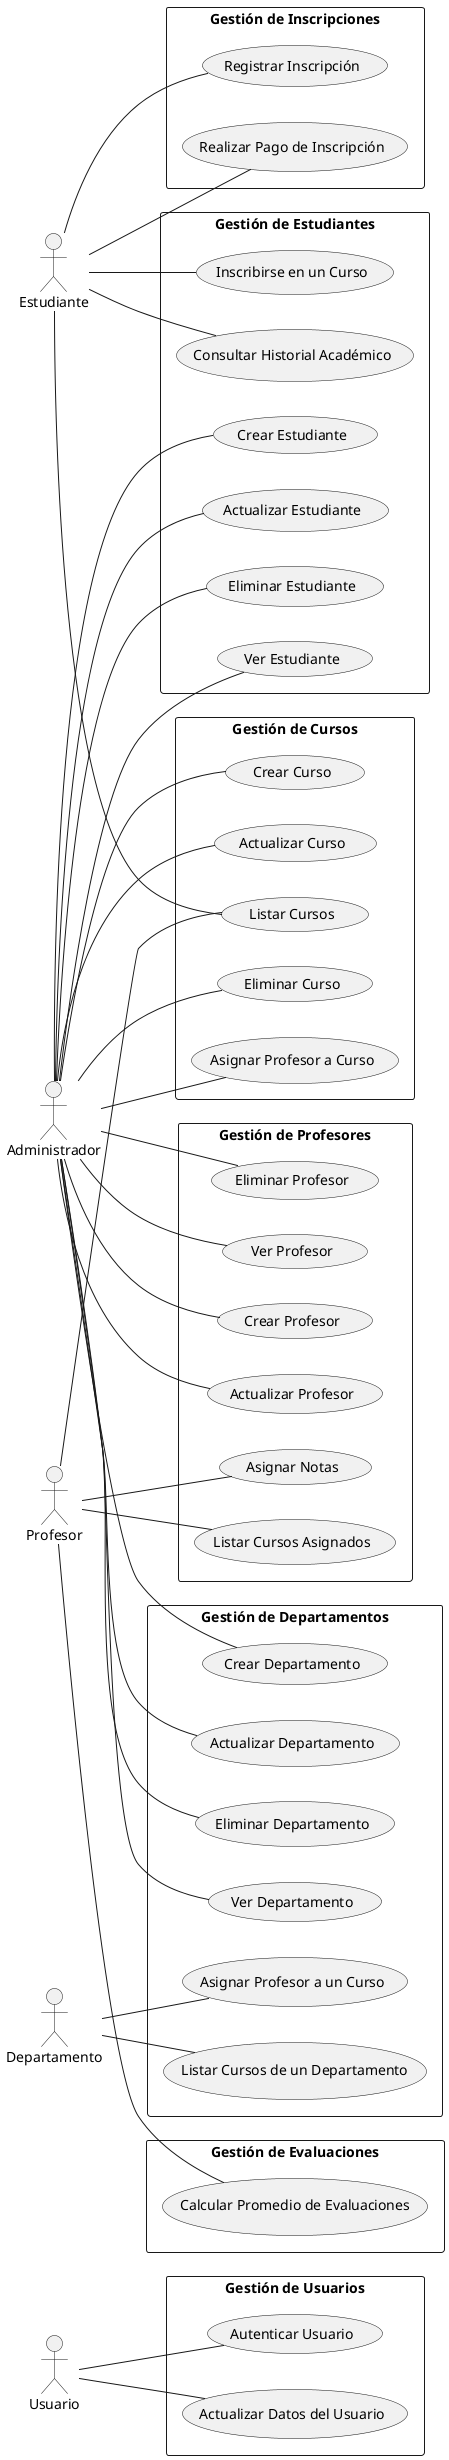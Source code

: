 @startuml

left to right direction

actor Usuario
actor Estudiante
actor Profesor
actor Administrador
actor Departamento

rectangle "Gestión de Usuarios" {
    Usuario -- (Autenticar Usuario)
    Usuario -- (Actualizar Datos del Usuario)
}

rectangle "Gestión de Estudiantes" {
    Estudiante -- (Inscribirse en un Curso)
    Estudiante -- (Consultar Historial Académico)
    Administrador -- (Crear Estudiante)
    Administrador -- (Actualizar Estudiante)
    Administrador -- (Eliminar Estudiante)
    Administrador -- (Ver Estudiante)
}

rectangle "Gestión de Profesores" {
    Profesor -- (Asignar Notas)
    Profesor -- (Listar Cursos Asignados)
    Administrador -- (Crear Profesor)
    Administrador -- (Actualizar Profesor)
    Administrador -- (Eliminar Profesor)
    Administrador -- (Ver Profesor)
}

rectangle "Gestión de Cursos" {
    Administrador -- (Crear Curso)
    Administrador -- (Actualizar Curso)
    Administrador -- (Eliminar Curso)
    Estudiante -- (Listar Cursos)
    Profesor -- (Listar Cursos)
    Administrador -- (Asignar Profesor a Curso)
}

rectangle "Gestión de Inscripciones" {
    Estudiante -- (Registrar Inscripción)
    Estudiante -- (Realizar Pago de Inscripción)
}

rectangle "Gestión de Evaluaciones" {
    Profesor -- (Calcular Promedio de Evaluaciones)
}

rectangle "Gestión de Departamentos" {
    Administrador -- (Crear Departamento)
    Administrador -- (Actualizar Departamento)
    Administrador -- (Eliminar Departamento)
    Administrador -- (Ver Departamento)
    Departamento -- (Asignar Profesor a un Curso)
    Departamento -- (Listar Cursos de un Departamento)
}

@enduml
